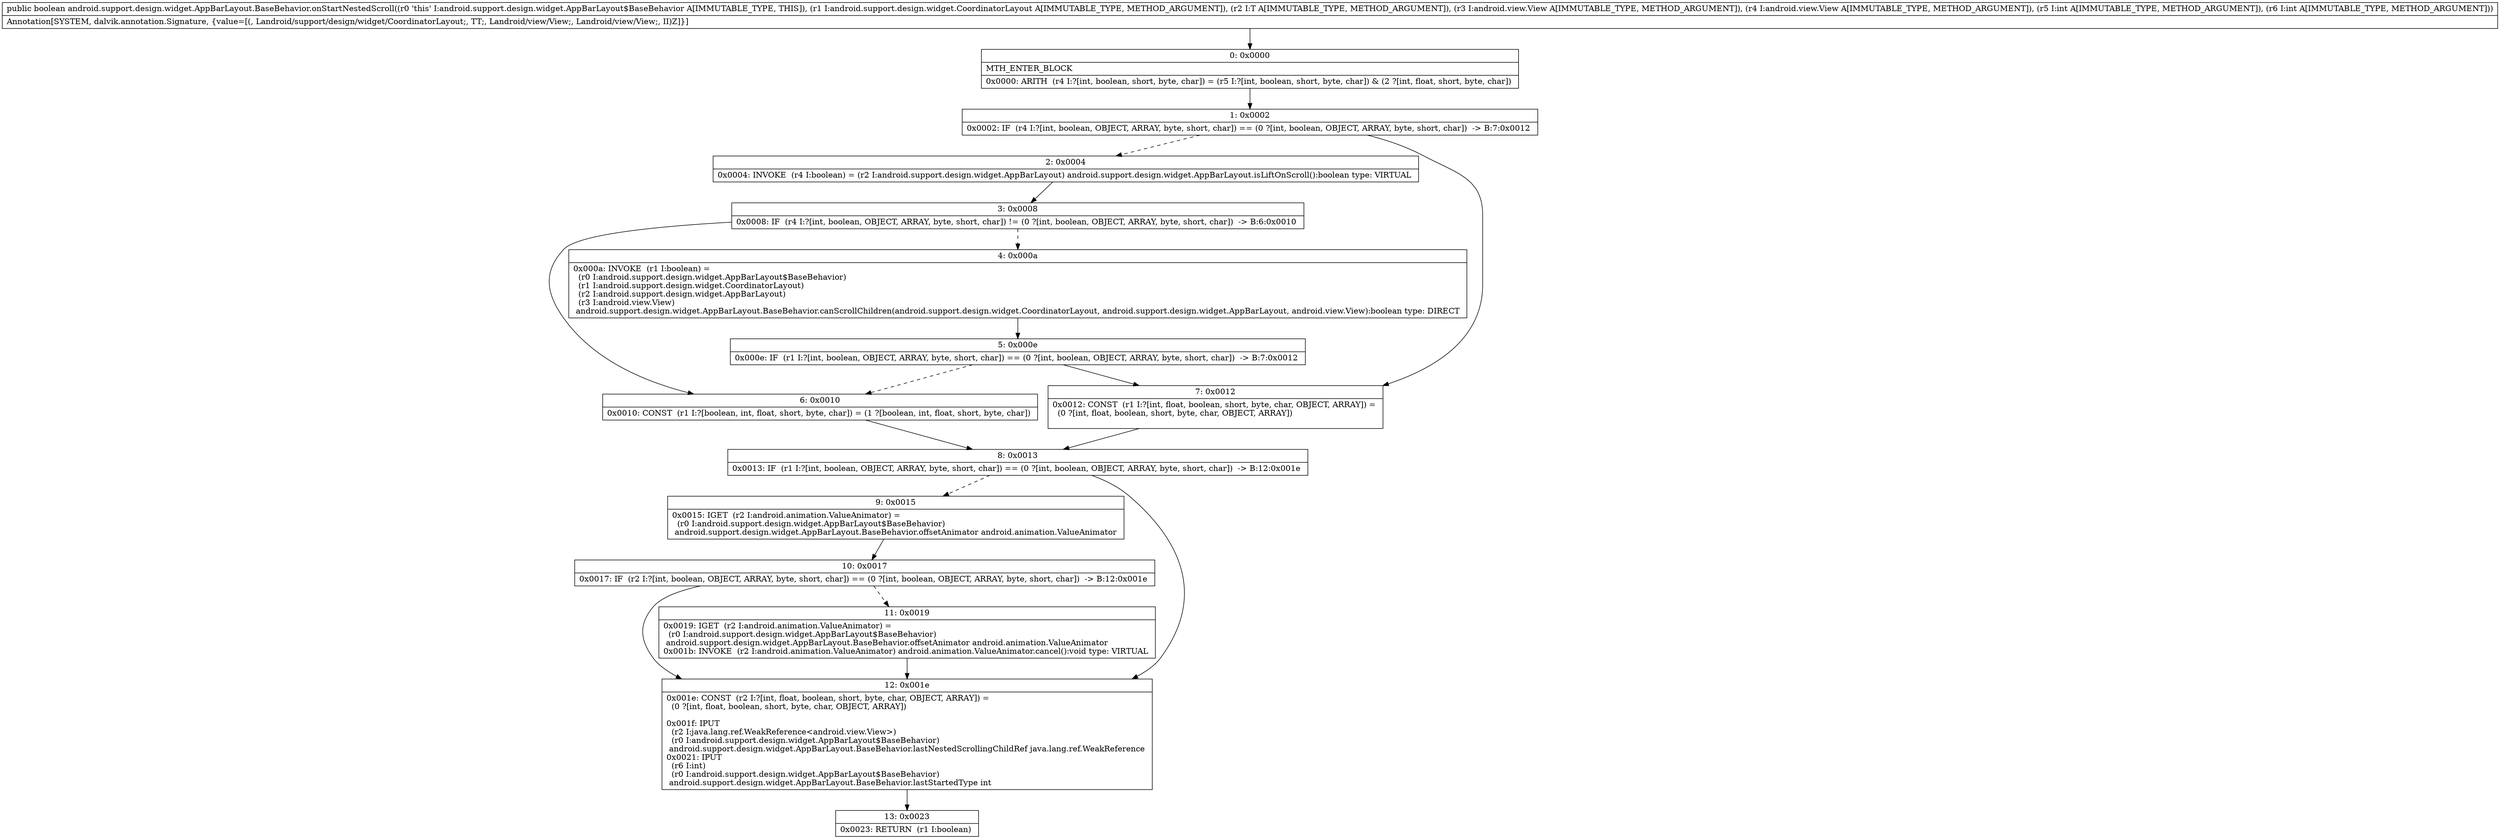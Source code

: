 digraph "CFG forandroid.support.design.widget.AppBarLayout.BaseBehavior.onStartNestedScroll(Landroid\/support\/design\/widget\/CoordinatorLayout;Landroid\/support\/design\/widget\/AppBarLayout;Landroid\/view\/View;Landroid\/view\/View;II)Z" {
Node_0 [shape=record,label="{0\:\ 0x0000|MTH_ENTER_BLOCK\l|0x0000: ARITH  (r4 I:?[int, boolean, short, byte, char]) = (r5 I:?[int, boolean, short, byte, char]) & (2 ?[int, float, short, byte, char]) \l}"];
Node_1 [shape=record,label="{1\:\ 0x0002|0x0002: IF  (r4 I:?[int, boolean, OBJECT, ARRAY, byte, short, char]) == (0 ?[int, boolean, OBJECT, ARRAY, byte, short, char])  \-\> B:7:0x0012 \l}"];
Node_2 [shape=record,label="{2\:\ 0x0004|0x0004: INVOKE  (r4 I:boolean) = (r2 I:android.support.design.widget.AppBarLayout) android.support.design.widget.AppBarLayout.isLiftOnScroll():boolean type: VIRTUAL \l}"];
Node_3 [shape=record,label="{3\:\ 0x0008|0x0008: IF  (r4 I:?[int, boolean, OBJECT, ARRAY, byte, short, char]) != (0 ?[int, boolean, OBJECT, ARRAY, byte, short, char])  \-\> B:6:0x0010 \l}"];
Node_4 [shape=record,label="{4\:\ 0x000a|0x000a: INVOKE  (r1 I:boolean) = \l  (r0 I:android.support.design.widget.AppBarLayout$BaseBehavior)\l  (r1 I:android.support.design.widget.CoordinatorLayout)\l  (r2 I:android.support.design.widget.AppBarLayout)\l  (r3 I:android.view.View)\l android.support.design.widget.AppBarLayout.BaseBehavior.canScrollChildren(android.support.design.widget.CoordinatorLayout, android.support.design.widget.AppBarLayout, android.view.View):boolean type: DIRECT \l}"];
Node_5 [shape=record,label="{5\:\ 0x000e|0x000e: IF  (r1 I:?[int, boolean, OBJECT, ARRAY, byte, short, char]) == (0 ?[int, boolean, OBJECT, ARRAY, byte, short, char])  \-\> B:7:0x0012 \l}"];
Node_6 [shape=record,label="{6\:\ 0x0010|0x0010: CONST  (r1 I:?[boolean, int, float, short, byte, char]) = (1 ?[boolean, int, float, short, byte, char]) \l}"];
Node_7 [shape=record,label="{7\:\ 0x0012|0x0012: CONST  (r1 I:?[int, float, boolean, short, byte, char, OBJECT, ARRAY]) = \l  (0 ?[int, float, boolean, short, byte, char, OBJECT, ARRAY])\l \l}"];
Node_8 [shape=record,label="{8\:\ 0x0013|0x0013: IF  (r1 I:?[int, boolean, OBJECT, ARRAY, byte, short, char]) == (0 ?[int, boolean, OBJECT, ARRAY, byte, short, char])  \-\> B:12:0x001e \l}"];
Node_9 [shape=record,label="{9\:\ 0x0015|0x0015: IGET  (r2 I:android.animation.ValueAnimator) = \l  (r0 I:android.support.design.widget.AppBarLayout$BaseBehavior)\l android.support.design.widget.AppBarLayout.BaseBehavior.offsetAnimator android.animation.ValueAnimator \l}"];
Node_10 [shape=record,label="{10\:\ 0x0017|0x0017: IF  (r2 I:?[int, boolean, OBJECT, ARRAY, byte, short, char]) == (0 ?[int, boolean, OBJECT, ARRAY, byte, short, char])  \-\> B:12:0x001e \l}"];
Node_11 [shape=record,label="{11\:\ 0x0019|0x0019: IGET  (r2 I:android.animation.ValueAnimator) = \l  (r0 I:android.support.design.widget.AppBarLayout$BaseBehavior)\l android.support.design.widget.AppBarLayout.BaseBehavior.offsetAnimator android.animation.ValueAnimator \l0x001b: INVOKE  (r2 I:android.animation.ValueAnimator) android.animation.ValueAnimator.cancel():void type: VIRTUAL \l}"];
Node_12 [shape=record,label="{12\:\ 0x001e|0x001e: CONST  (r2 I:?[int, float, boolean, short, byte, char, OBJECT, ARRAY]) = \l  (0 ?[int, float, boolean, short, byte, char, OBJECT, ARRAY])\l \l0x001f: IPUT  \l  (r2 I:java.lang.ref.WeakReference\<android.view.View\>)\l  (r0 I:android.support.design.widget.AppBarLayout$BaseBehavior)\l android.support.design.widget.AppBarLayout.BaseBehavior.lastNestedScrollingChildRef java.lang.ref.WeakReference \l0x0021: IPUT  \l  (r6 I:int)\l  (r0 I:android.support.design.widget.AppBarLayout$BaseBehavior)\l android.support.design.widget.AppBarLayout.BaseBehavior.lastStartedType int \l}"];
Node_13 [shape=record,label="{13\:\ 0x0023|0x0023: RETURN  (r1 I:boolean) \l}"];
MethodNode[shape=record,label="{public boolean android.support.design.widget.AppBarLayout.BaseBehavior.onStartNestedScroll((r0 'this' I:android.support.design.widget.AppBarLayout$BaseBehavior A[IMMUTABLE_TYPE, THIS]), (r1 I:android.support.design.widget.CoordinatorLayout A[IMMUTABLE_TYPE, METHOD_ARGUMENT]), (r2 I:T A[IMMUTABLE_TYPE, METHOD_ARGUMENT]), (r3 I:android.view.View A[IMMUTABLE_TYPE, METHOD_ARGUMENT]), (r4 I:android.view.View A[IMMUTABLE_TYPE, METHOD_ARGUMENT]), (r5 I:int A[IMMUTABLE_TYPE, METHOD_ARGUMENT]), (r6 I:int A[IMMUTABLE_TYPE, METHOD_ARGUMENT]))  | Annotation[SYSTEM, dalvik.annotation.Signature, \{value=[(, Landroid\/support\/design\/widget\/CoordinatorLayout;, TT;, Landroid\/view\/View;, Landroid\/view\/View;, II)Z]\}]\l}"];
MethodNode -> Node_0;
Node_0 -> Node_1;
Node_1 -> Node_2[style=dashed];
Node_1 -> Node_7;
Node_2 -> Node_3;
Node_3 -> Node_4[style=dashed];
Node_3 -> Node_6;
Node_4 -> Node_5;
Node_5 -> Node_6[style=dashed];
Node_5 -> Node_7;
Node_6 -> Node_8;
Node_7 -> Node_8;
Node_8 -> Node_9[style=dashed];
Node_8 -> Node_12;
Node_9 -> Node_10;
Node_10 -> Node_11[style=dashed];
Node_10 -> Node_12;
Node_11 -> Node_12;
Node_12 -> Node_13;
}

